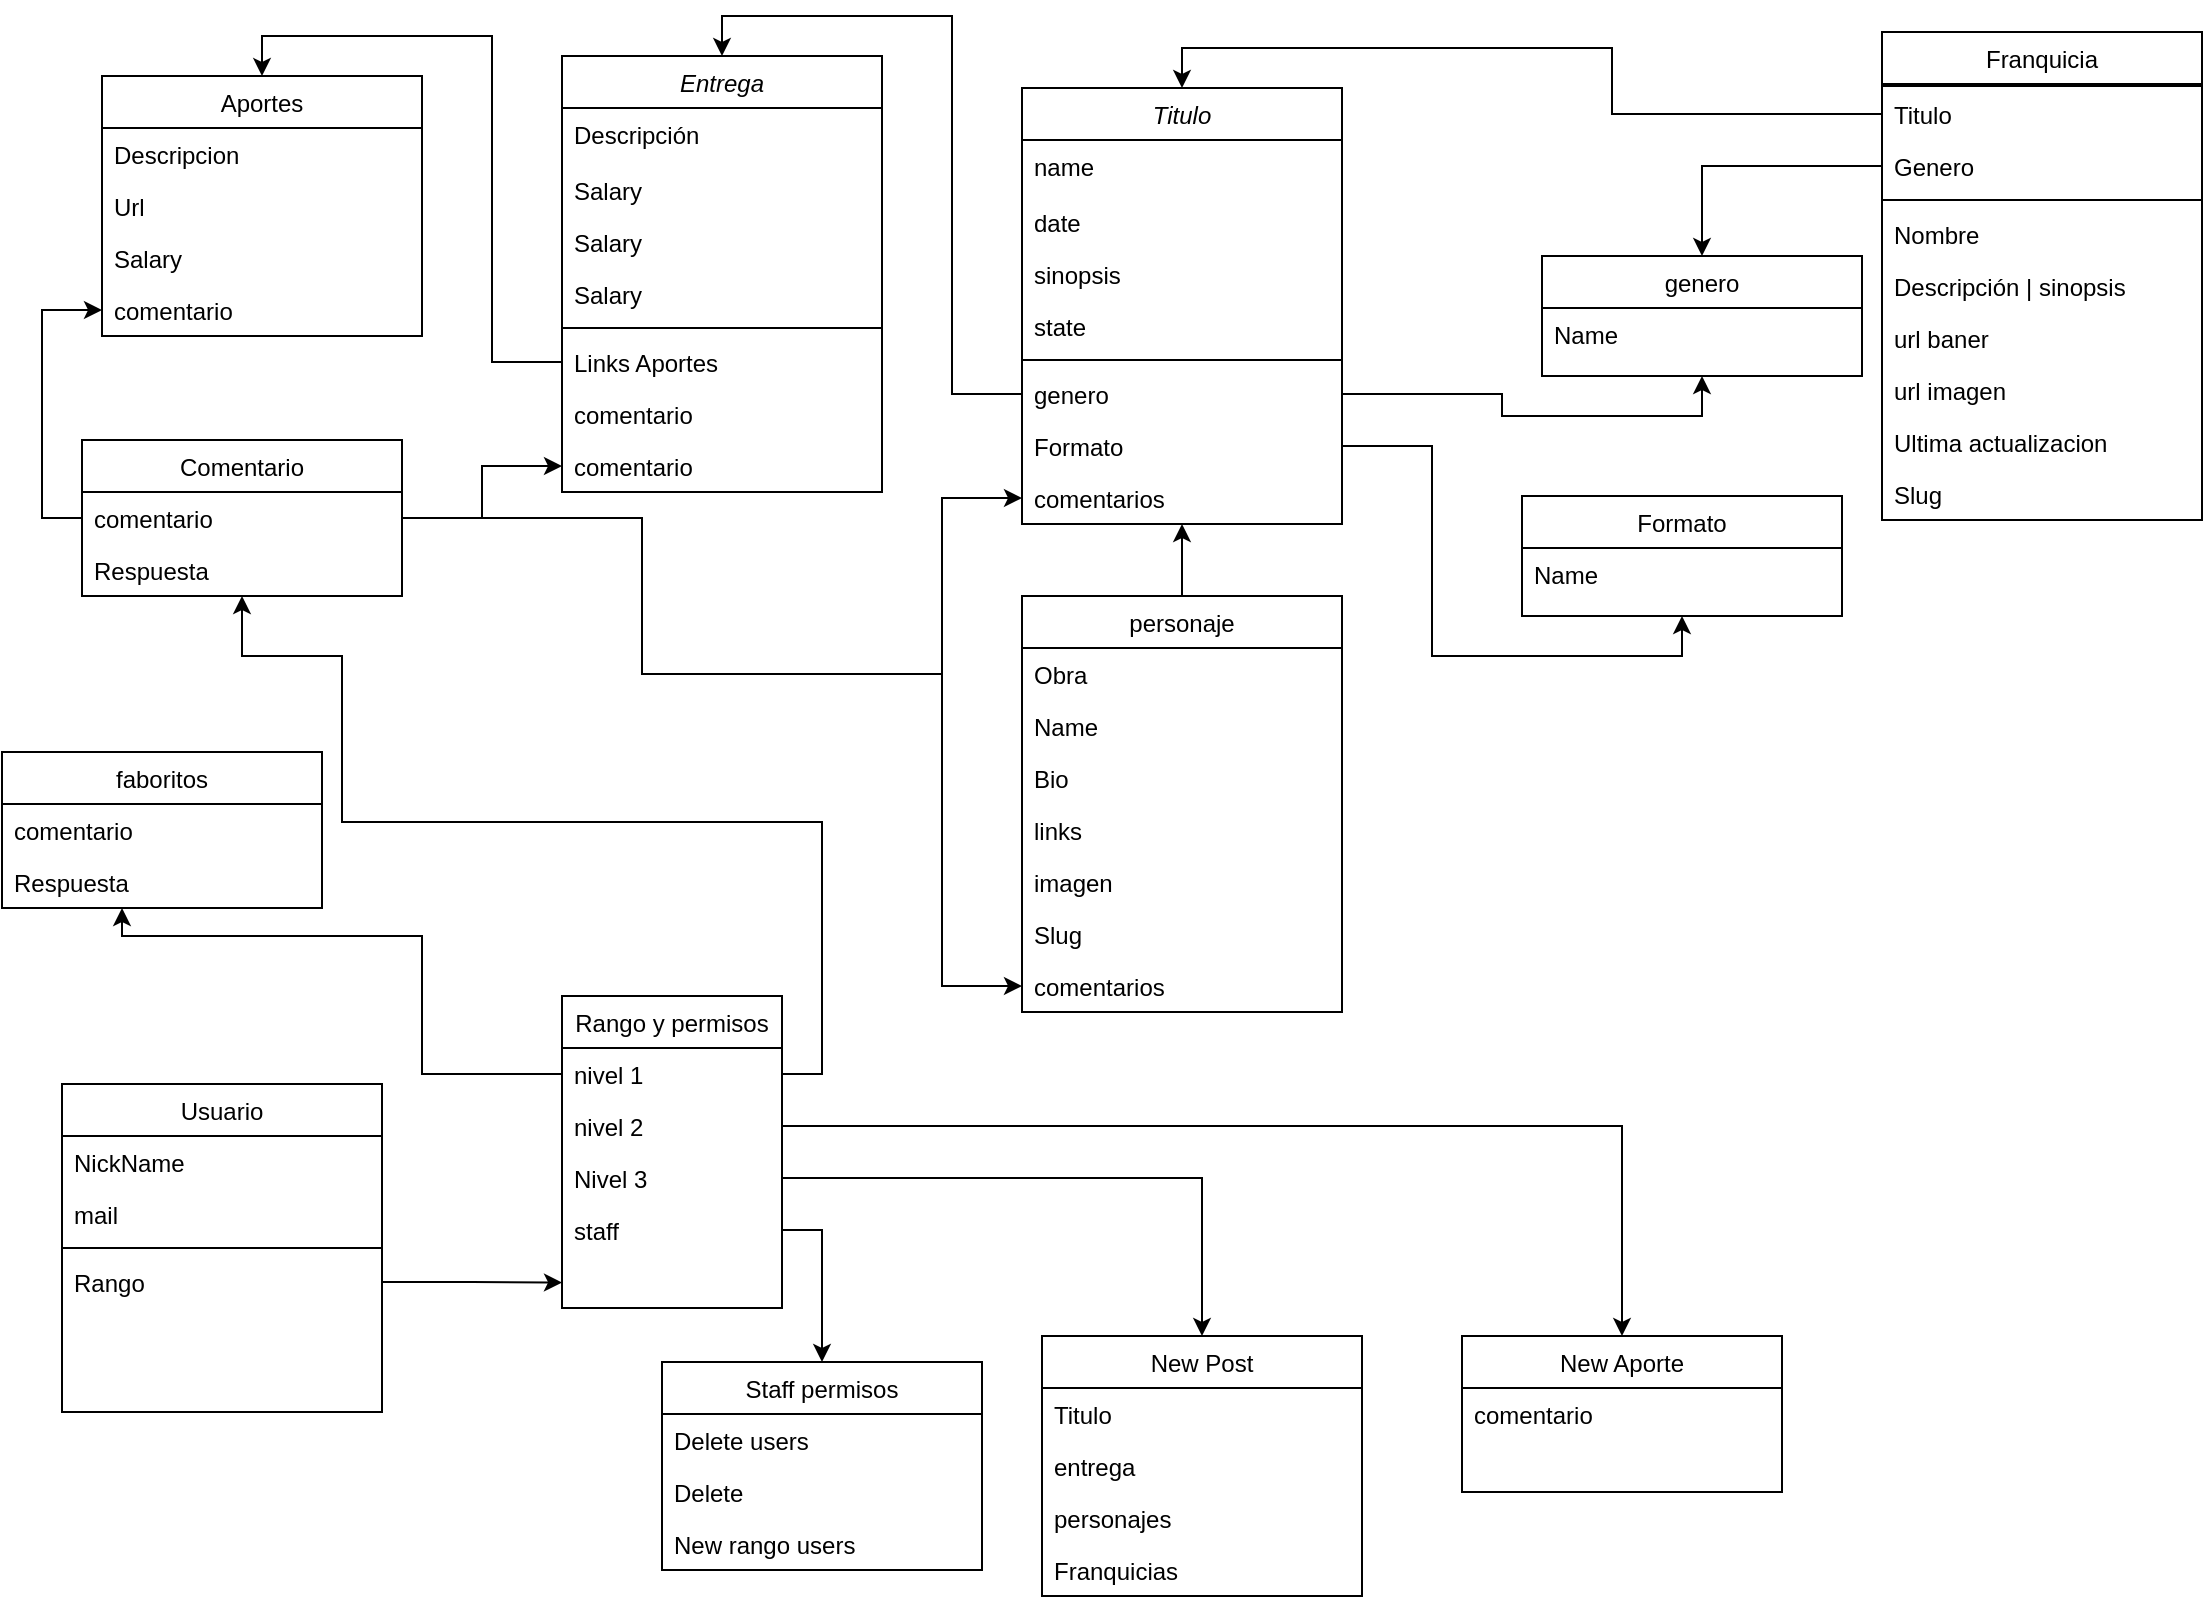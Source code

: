 <mxfile version="16.5.2" type="device"><diagram id="C5RBs43oDa-KdzZeNtuy" name="Page-1"><mxGraphModel dx="1078" dy="608" grid="1" gridSize="10" guides="1" tooltips="1" connect="1" arrows="1" fold="1" page="1" pageScale="1" pageWidth="1169" pageHeight="827" math="0" shadow="0"><root><mxCell id="WIyWlLk6GJQsqaUBKTNV-0"/><mxCell id="WIyWlLk6GJQsqaUBKTNV-1" parent="WIyWlLk6GJQsqaUBKTNV-0"/><mxCell id="zkfFHV4jXpPFQw0GAbJ--0" value="Titulo" style="swimlane;fontStyle=2;align=center;verticalAlign=top;childLayout=stackLayout;horizontal=1;startSize=26;horizontalStack=0;resizeParent=1;resizeLast=0;collapsible=1;marginBottom=0;rounded=0;shadow=0;strokeWidth=1;" parent="WIyWlLk6GJQsqaUBKTNV-1" vertex="1"><mxGeometry x="530" y="56" width="160" height="218" as="geometry"><mxRectangle x="220" y="120" width="160" height="26" as="alternateBounds"/></mxGeometry></mxCell><mxCell id="zkfFHV4jXpPFQw0GAbJ--2" value="name" style="text;align=left;verticalAlign=top;spacingLeft=4;spacingRight=4;overflow=hidden;rotatable=0;points=[[0,0.5],[1,0.5]];portConstraint=eastwest;rounded=0;shadow=0;html=0;" parent="zkfFHV4jXpPFQw0GAbJ--0" vertex="1"><mxGeometry y="26" width="160" height="28" as="geometry"/></mxCell><mxCell id="tJLGKGOYW3BX4jC6bW1V-1" value="date" style="text;align=left;verticalAlign=top;spacingLeft=4;spacingRight=4;overflow=hidden;rotatable=0;points=[[0,0.5],[1,0.5]];portConstraint=eastwest;" vertex="1" parent="zkfFHV4jXpPFQw0GAbJ--0"><mxGeometry y="54" width="160" height="26" as="geometry"/></mxCell><mxCell id="tJLGKGOYW3BX4jC6bW1V-4" value="sinopsis" style="text;align=left;verticalAlign=top;spacingLeft=4;spacingRight=4;overflow=hidden;rotatable=0;points=[[0,0.5],[1,0.5]];portConstraint=eastwest;" vertex="1" parent="zkfFHV4jXpPFQw0GAbJ--0"><mxGeometry y="80" width="160" height="26" as="geometry"/></mxCell><mxCell id="tJLGKGOYW3BX4jC6bW1V-5" value="state" style="text;align=left;verticalAlign=top;spacingLeft=4;spacingRight=4;overflow=hidden;rotatable=0;points=[[0,0.5],[1,0.5]];portConstraint=eastwest;" vertex="1" parent="zkfFHV4jXpPFQw0GAbJ--0"><mxGeometry y="106" width="160" height="26" as="geometry"/></mxCell><mxCell id="zkfFHV4jXpPFQw0GAbJ--4" value="" style="line;html=1;strokeWidth=1;align=left;verticalAlign=middle;spacingTop=-1;spacingLeft=3;spacingRight=3;rotatable=0;labelPosition=right;points=[];portConstraint=eastwest;" parent="zkfFHV4jXpPFQw0GAbJ--0" vertex="1"><mxGeometry y="132" width="160" height="8" as="geometry"/></mxCell><mxCell id="tJLGKGOYW3BX4jC6bW1V-6" value="genero" style="text;align=left;verticalAlign=top;spacingLeft=4;spacingRight=4;overflow=hidden;rotatable=0;points=[[0,0.5],[1,0.5]];portConstraint=eastwest;" vertex="1" parent="zkfFHV4jXpPFQw0GAbJ--0"><mxGeometry y="140" width="160" height="26" as="geometry"/></mxCell><mxCell id="zkfFHV4jXpPFQw0GAbJ--22" value="Formato" style="text;align=left;verticalAlign=top;spacingLeft=4;spacingRight=4;overflow=hidden;rotatable=0;points=[[0,0.5],[1,0.5]];portConstraint=eastwest;rounded=0;shadow=0;html=0;" parent="zkfFHV4jXpPFQw0GAbJ--0" vertex="1"><mxGeometry y="166" width="160" height="26" as="geometry"/></mxCell><mxCell id="tJLGKGOYW3BX4jC6bW1V-65" value="comentarios&#10;" style="text;align=left;verticalAlign=top;spacingLeft=4;spacingRight=4;overflow=hidden;rotatable=0;points=[[0,0.5],[1,0.5]];portConstraint=eastwest;rounded=0;shadow=0;html=0;" vertex="1" parent="zkfFHV4jXpPFQw0GAbJ--0"><mxGeometry y="192" width="160" height="26" as="geometry"/></mxCell><mxCell id="zkfFHV4jXpPFQw0GAbJ--6" value="Usuario" style="swimlane;fontStyle=0;align=center;verticalAlign=top;childLayout=stackLayout;horizontal=1;startSize=26;horizontalStack=0;resizeParent=1;resizeLast=0;collapsible=1;marginBottom=0;rounded=0;shadow=0;strokeWidth=1;" parent="WIyWlLk6GJQsqaUBKTNV-1" vertex="1"><mxGeometry x="50" y="554" width="160" height="164" as="geometry"><mxRectangle x="130" y="380" width="160" height="26" as="alternateBounds"/></mxGeometry></mxCell><mxCell id="zkfFHV4jXpPFQw0GAbJ--8" value="NickName" style="text;align=left;verticalAlign=top;spacingLeft=4;spacingRight=4;overflow=hidden;rotatable=0;points=[[0,0.5],[1,0.5]];portConstraint=eastwest;rounded=0;shadow=0;html=0;" parent="zkfFHV4jXpPFQw0GAbJ--6" vertex="1"><mxGeometry y="26" width="160" height="26" as="geometry"/></mxCell><mxCell id="tJLGKGOYW3BX4jC6bW1V-52" value="mail" style="text;align=left;verticalAlign=top;spacingLeft=4;spacingRight=4;overflow=hidden;rotatable=0;points=[[0,0.5],[1,0.5]];portConstraint=eastwest;rounded=0;shadow=0;html=0;" vertex="1" parent="zkfFHV4jXpPFQw0GAbJ--6"><mxGeometry y="52" width="160" height="26" as="geometry"/></mxCell><mxCell id="zkfFHV4jXpPFQw0GAbJ--9" value="" style="line;html=1;strokeWidth=1;align=left;verticalAlign=middle;spacingTop=-1;spacingLeft=3;spacingRight=3;rotatable=0;labelPosition=right;points=[];portConstraint=eastwest;" parent="zkfFHV4jXpPFQw0GAbJ--6" vertex="1"><mxGeometry y="78" width="160" height="8" as="geometry"/></mxCell><mxCell id="zkfFHV4jXpPFQw0GAbJ--7" value="Rango" style="text;align=left;verticalAlign=top;spacingLeft=4;spacingRight=4;overflow=hidden;rotatable=0;points=[[0,0.5],[1,0.5]];portConstraint=eastwest;" parent="zkfFHV4jXpPFQw0GAbJ--6" vertex="1"><mxGeometry y="86" width="160" height="26" as="geometry"/></mxCell><mxCell id="tJLGKGOYW3BX4jC6bW1V-70" style="edgeStyle=orthogonalEdgeStyle;rounded=0;orthogonalLoop=1;jettySize=auto;html=1;exitX=0.5;exitY=0;exitDx=0;exitDy=0;" edge="1" parent="WIyWlLk6GJQsqaUBKTNV-1" source="zkfFHV4jXpPFQw0GAbJ--13" target="zkfFHV4jXpPFQw0GAbJ--0"><mxGeometry relative="1" as="geometry"/></mxCell><mxCell id="zkfFHV4jXpPFQw0GAbJ--13" value="personaje" style="swimlane;fontStyle=0;align=center;verticalAlign=top;childLayout=stackLayout;horizontal=1;startSize=26;horizontalStack=0;resizeParent=1;resizeLast=0;collapsible=1;marginBottom=0;rounded=0;shadow=0;strokeWidth=1;" parent="WIyWlLk6GJQsqaUBKTNV-1" vertex="1"><mxGeometry x="530" y="310" width="160" height="208" as="geometry"><mxRectangle x="340" y="380" width="170" height="26" as="alternateBounds"/></mxGeometry></mxCell><mxCell id="tJLGKGOYW3BX4jC6bW1V-50" value="Obra" style="text;align=left;verticalAlign=top;spacingLeft=4;spacingRight=4;overflow=hidden;rotatable=0;points=[[0,0.5],[1,0.5]];portConstraint=eastwest;rounded=0;shadow=0;html=0;" vertex="1" parent="zkfFHV4jXpPFQw0GAbJ--13"><mxGeometry y="26" width="160" height="26" as="geometry"/></mxCell><mxCell id="zkfFHV4jXpPFQw0GAbJ--1" value="Name" style="text;align=left;verticalAlign=top;spacingLeft=4;spacingRight=4;overflow=hidden;rotatable=0;points=[[0,0.5],[1,0.5]];portConstraint=eastwest;" parent="zkfFHV4jXpPFQw0GAbJ--13" vertex="1"><mxGeometry y="52" width="160" height="26" as="geometry"/></mxCell><mxCell id="zkfFHV4jXpPFQw0GAbJ--3" value="Bio" style="text;align=left;verticalAlign=top;spacingLeft=4;spacingRight=4;overflow=hidden;rotatable=0;points=[[0,0.5],[1,0.5]];portConstraint=eastwest;rounded=0;shadow=0;html=0;" parent="zkfFHV4jXpPFQw0GAbJ--13" vertex="1"><mxGeometry y="78" width="160" height="26" as="geometry"/></mxCell><mxCell id="tJLGKGOYW3BX4jC6bW1V-39" value="links" style="text;align=left;verticalAlign=top;spacingLeft=4;spacingRight=4;overflow=hidden;rotatable=0;points=[[0,0.5],[1,0.5]];portConstraint=eastwest;" vertex="1" parent="zkfFHV4jXpPFQw0GAbJ--13"><mxGeometry y="104" width="160" height="26" as="geometry"/></mxCell><mxCell id="tJLGKGOYW3BX4jC6bW1V-40" value="imagen" style="text;align=left;verticalAlign=top;spacingLeft=4;spacingRight=4;overflow=hidden;rotatable=0;points=[[0,0.5],[1,0.5]];portConstraint=eastwest;" vertex="1" parent="zkfFHV4jXpPFQw0GAbJ--13"><mxGeometry y="130" width="160" height="26" as="geometry"/></mxCell><mxCell id="tJLGKGOYW3BX4jC6bW1V-41" value="Slug" style="text;align=left;verticalAlign=top;spacingLeft=4;spacingRight=4;overflow=hidden;rotatable=0;points=[[0,0.5],[1,0.5]];portConstraint=eastwest;rounded=0;shadow=0;html=0;" vertex="1" parent="zkfFHV4jXpPFQw0GAbJ--13"><mxGeometry y="156" width="160" height="26" as="geometry"/></mxCell><mxCell id="tJLGKGOYW3BX4jC6bW1V-64" value="comentarios" style="text;align=left;verticalAlign=top;spacingLeft=4;spacingRight=4;overflow=hidden;rotatable=0;points=[[0,0.5],[1,0.5]];portConstraint=eastwest;rounded=0;shadow=0;html=0;" vertex="1" parent="zkfFHV4jXpPFQw0GAbJ--13"><mxGeometry y="182" width="160" height="26" as="geometry"/></mxCell><mxCell id="zkfFHV4jXpPFQw0GAbJ--17" value="Franquicia" style="swimlane;fontStyle=0;align=center;verticalAlign=top;childLayout=stackLayout;horizontal=1;startSize=26;horizontalStack=0;resizeParent=1;resizeLast=0;collapsible=1;marginBottom=0;rounded=0;shadow=0;strokeWidth=1;" parent="WIyWlLk6GJQsqaUBKTNV-1" vertex="1"><mxGeometry x="960" y="28" width="160" height="244" as="geometry"><mxRectangle x="550" y="140" width="160" height="26" as="alternateBounds"/></mxGeometry></mxCell><mxCell id="tJLGKGOYW3BX4jC6bW1V-21" value="" style="line;html=1;strokeWidth=1;align=left;verticalAlign=middle;spacingTop=-1;spacingLeft=3;spacingRight=3;rotatable=0;labelPosition=right;points=[];portConstraint=eastwest;" vertex="1" parent="zkfFHV4jXpPFQw0GAbJ--17"><mxGeometry y="26" width="160" height="2" as="geometry"/></mxCell><mxCell id="zkfFHV4jXpPFQw0GAbJ--24" value="Titulo" style="text;align=left;verticalAlign=top;spacingLeft=4;spacingRight=4;overflow=hidden;rotatable=0;points=[[0,0.5],[1,0.5]];portConstraint=eastwest;" parent="zkfFHV4jXpPFQw0GAbJ--17" vertex="1"><mxGeometry y="28" width="160" height="26" as="geometry"/></mxCell><mxCell id="zkfFHV4jXpPFQw0GAbJ--21" value="Genero    " style="text;align=left;verticalAlign=top;spacingLeft=4;spacingRight=4;overflow=hidden;rotatable=0;points=[[0,0.5],[1,0.5]];portConstraint=eastwest;rounded=0;shadow=0;html=0;" parent="zkfFHV4jXpPFQw0GAbJ--17" vertex="1"><mxGeometry y="54" width="160" height="26" as="geometry"/></mxCell><mxCell id="zkfFHV4jXpPFQw0GAbJ--23" value="" style="line;html=1;strokeWidth=1;align=left;verticalAlign=middle;spacingTop=-1;spacingLeft=3;spacingRight=3;rotatable=0;labelPosition=right;points=[];portConstraint=eastwest;" parent="zkfFHV4jXpPFQw0GAbJ--17" vertex="1"><mxGeometry y="80" width="160" height="8" as="geometry"/></mxCell><mxCell id="zkfFHV4jXpPFQw0GAbJ--18" value="Nombre" style="text;align=left;verticalAlign=top;spacingLeft=4;spacingRight=4;overflow=hidden;rotatable=0;points=[[0,0.5],[1,0.5]];portConstraint=eastwest;" parent="zkfFHV4jXpPFQw0GAbJ--17" vertex="1"><mxGeometry y="88" width="160" height="26" as="geometry"/></mxCell><mxCell id="zkfFHV4jXpPFQw0GAbJ--19" value="Descripción | sinopsis " style="text;align=left;verticalAlign=top;spacingLeft=4;spacingRight=4;overflow=hidden;rotatable=0;points=[[0,0.5],[1,0.5]];portConstraint=eastwest;rounded=0;shadow=0;html=0;" parent="zkfFHV4jXpPFQw0GAbJ--17" vertex="1"><mxGeometry y="114" width="160" height="26" as="geometry"/></mxCell><mxCell id="zkfFHV4jXpPFQw0GAbJ--25" value="url baner" style="text;align=left;verticalAlign=top;spacingLeft=4;spacingRight=4;overflow=hidden;rotatable=0;points=[[0,0.5],[1,0.5]];portConstraint=eastwest;" parent="zkfFHV4jXpPFQw0GAbJ--17" vertex="1"><mxGeometry y="140" width="160" height="26" as="geometry"/></mxCell><mxCell id="tJLGKGOYW3BX4jC6bW1V-7" value="url imagen" style="text;align=left;verticalAlign=top;spacingLeft=4;spacingRight=4;overflow=hidden;rotatable=0;points=[[0,0.5],[1,0.5]];portConstraint=eastwest;rounded=0;shadow=0;html=0;" vertex="1" parent="zkfFHV4jXpPFQw0GAbJ--17"><mxGeometry y="166" width="160" height="26" as="geometry"/></mxCell><mxCell id="tJLGKGOYW3BX4jC6bW1V-8" value="Ultima actualizacion" style="text;align=left;verticalAlign=top;spacingLeft=4;spacingRight=4;overflow=hidden;rotatable=0;points=[[0,0.5],[1,0.5]];portConstraint=eastwest;rounded=0;shadow=0;html=0;" vertex="1" parent="zkfFHV4jXpPFQw0GAbJ--17"><mxGeometry y="192" width="160" height="26" as="geometry"/></mxCell><mxCell id="zkfFHV4jXpPFQw0GAbJ--20" value="Slug" style="text;align=left;verticalAlign=top;spacingLeft=4;spacingRight=4;overflow=hidden;rotatable=0;points=[[0,0.5],[1,0.5]];portConstraint=eastwest;rounded=0;shadow=0;html=0;" parent="zkfFHV4jXpPFQw0GAbJ--17" vertex="1"><mxGeometry y="218" width="160" height="26" as="geometry"/></mxCell><mxCell id="tJLGKGOYW3BX4jC6bW1V-12" value="genero" style="swimlane;fontStyle=0;align=center;verticalAlign=top;childLayout=stackLayout;horizontal=1;startSize=26;horizontalStack=0;resizeParent=1;resizeLast=0;collapsible=1;marginBottom=0;rounded=0;shadow=0;strokeWidth=1;" vertex="1" parent="WIyWlLk6GJQsqaUBKTNV-1"><mxGeometry x="790" y="140" width="160" height="60" as="geometry"><mxRectangle x="340" y="380" width="170" height="26" as="alternateBounds"/></mxGeometry></mxCell><mxCell id="tJLGKGOYW3BX4jC6bW1V-13" value="Name" style="text;align=left;verticalAlign=top;spacingLeft=4;spacingRight=4;overflow=hidden;rotatable=0;points=[[0,0.5],[1,0.5]];portConstraint=eastwest;" vertex="1" parent="tJLGKGOYW3BX4jC6bW1V-12"><mxGeometry y="26" width="160" height="26" as="geometry"/></mxCell><mxCell id="tJLGKGOYW3BX4jC6bW1V-18" value="Formato" style="swimlane;fontStyle=0;align=center;verticalAlign=top;childLayout=stackLayout;horizontal=1;startSize=26;horizontalStack=0;resizeParent=1;resizeLast=0;collapsible=1;marginBottom=0;rounded=0;shadow=0;strokeWidth=1;" vertex="1" parent="WIyWlLk6GJQsqaUBKTNV-1"><mxGeometry x="780" y="260" width="160" height="60" as="geometry"><mxRectangle x="340" y="380" width="170" height="26" as="alternateBounds"/></mxGeometry></mxCell><mxCell id="tJLGKGOYW3BX4jC6bW1V-19" value="Name" style="text;align=left;verticalAlign=top;spacingLeft=4;spacingRight=4;overflow=hidden;rotatable=0;points=[[0,0.5],[1,0.5]];portConstraint=eastwest;" vertex="1" parent="tJLGKGOYW3BX4jC6bW1V-18"><mxGeometry y="26" width="160" height="26" as="geometry"/></mxCell><mxCell id="tJLGKGOYW3BX4jC6bW1V-23" value="Entrega" style="swimlane;fontStyle=2;align=center;verticalAlign=top;childLayout=stackLayout;horizontal=1;startSize=26;horizontalStack=0;resizeParent=1;resizeLast=0;collapsible=1;marginBottom=0;rounded=0;shadow=0;strokeWidth=1;" vertex="1" parent="WIyWlLk6GJQsqaUBKTNV-1"><mxGeometry x="300" y="40" width="160" height="218" as="geometry"><mxRectangle x="220" y="120" width="160" height="26" as="alternateBounds"/></mxGeometry></mxCell><mxCell id="tJLGKGOYW3BX4jC6bW1V-24" value="Descripción" style="text;align=left;verticalAlign=top;spacingLeft=4;spacingRight=4;overflow=hidden;rotatable=0;points=[[0,0.5],[1,0.5]];portConstraint=eastwest;rounded=0;shadow=0;html=0;" vertex="1" parent="tJLGKGOYW3BX4jC6bW1V-23"><mxGeometry y="26" width="160" height="28" as="geometry"/></mxCell><mxCell id="tJLGKGOYW3BX4jC6bW1V-25" value="Salary" style="text;align=left;verticalAlign=top;spacingLeft=4;spacingRight=4;overflow=hidden;rotatable=0;points=[[0,0.5],[1,0.5]];portConstraint=eastwest;" vertex="1" parent="tJLGKGOYW3BX4jC6bW1V-23"><mxGeometry y="54" width="160" height="26" as="geometry"/></mxCell><mxCell id="tJLGKGOYW3BX4jC6bW1V-27" value="Salary" style="text;align=left;verticalAlign=top;spacingLeft=4;spacingRight=4;overflow=hidden;rotatable=0;points=[[0,0.5],[1,0.5]];portConstraint=eastwest;" vertex="1" parent="tJLGKGOYW3BX4jC6bW1V-23"><mxGeometry y="80" width="160" height="26" as="geometry"/></mxCell><mxCell id="tJLGKGOYW3BX4jC6bW1V-26" value="Salary" style="text;align=left;verticalAlign=top;spacingLeft=4;spacingRight=4;overflow=hidden;rotatable=0;points=[[0,0.5],[1,0.5]];portConstraint=eastwest;" vertex="1" parent="tJLGKGOYW3BX4jC6bW1V-23"><mxGeometry y="106" width="160" height="26" as="geometry"/></mxCell><mxCell id="tJLGKGOYW3BX4jC6bW1V-28" value="" style="line;html=1;strokeWidth=1;align=left;verticalAlign=middle;spacingTop=-1;spacingLeft=3;spacingRight=3;rotatable=0;labelPosition=right;points=[];portConstraint=eastwest;" vertex="1" parent="tJLGKGOYW3BX4jC6bW1V-23"><mxGeometry y="132" width="160" height="8" as="geometry"/></mxCell><mxCell id="tJLGKGOYW3BX4jC6bW1V-29" value="Links Aportes&#10;" style="text;align=left;verticalAlign=top;spacingLeft=4;spacingRight=4;overflow=hidden;rotatable=0;points=[[0,0.5],[1,0.5]];portConstraint=eastwest;" vertex="1" parent="tJLGKGOYW3BX4jC6bW1V-23"><mxGeometry y="140" width="160" height="26" as="geometry"/></mxCell><mxCell id="tJLGKGOYW3BX4jC6bW1V-110" value="comentario" style="text;align=left;verticalAlign=top;spacingLeft=4;spacingRight=4;overflow=hidden;rotatable=0;points=[[0,0.5],[1,0.5]];portConstraint=eastwest;" vertex="1" parent="tJLGKGOYW3BX4jC6bW1V-23"><mxGeometry y="166" width="160" height="26" as="geometry"/></mxCell><mxCell id="tJLGKGOYW3BX4jC6bW1V-73" value="comentario" style="text;align=left;verticalAlign=top;spacingLeft=4;spacingRight=4;overflow=hidden;rotatable=0;points=[[0,0.5],[1,0.5]];portConstraint=eastwest;" vertex="1" parent="tJLGKGOYW3BX4jC6bW1V-23"><mxGeometry y="192" width="160" height="26" as="geometry"/></mxCell><mxCell id="tJLGKGOYW3BX4jC6bW1V-31" style="edgeStyle=orthogonalEdgeStyle;rounded=0;orthogonalLoop=1;jettySize=auto;html=1;exitX=0;exitY=0.5;exitDx=0;exitDy=0;entryX=0.5;entryY=0;entryDx=0;entryDy=0;" edge="1" parent="WIyWlLk6GJQsqaUBKTNV-1" source="tJLGKGOYW3BX4jC6bW1V-6" target="tJLGKGOYW3BX4jC6bW1V-23"><mxGeometry relative="1" as="geometry"/></mxCell><mxCell id="tJLGKGOYW3BX4jC6bW1V-32" value="Aportes" style="swimlane;fontStyle=0;align=center;verticalAlign=top;childLayout=stackLayout;horizontal=1;startSize=26;horizontalStack=0;resizeParent=1;resizeLast=0;collapsible=1;marginBottom=0;rounded=0;shadow=0;strokeWidth=1;" vertex="1" parent="WIyWlLk6GJQsqaUBKTNV-1"><mxGeometry x="70" y="50" width="160" height="130" as="geometry"><mxRectangle x="340" y="380" width="170" height="26" as="alternateBounds"/></mxGeometry></mxCell><mxCell id="tJLGKGOYW3BX4jC6bW1V-33" value="Descripcion" style="text;align=left;verticalAlign=top;spacingLeft=4;spacingRight=4;overflow=hidden;rotatable=0;points=[[0,0.5],[1,0.5]];portConstraint=eastwest;" vertex="1" parent="tJLGKGOYW3BX4jC6bW1V-32"><mxGeometry y="26" width="160" height="26" as="geometry"/></mxCell><mxCell id="tJLGKGOYW3BX4jC6bW1V-34" value="Url" style="text;align=left;verticalAlign=top;spacingLeft=4;spacingRight=4;overflow=hidden;rotatable=0;points=[[0,0.5],[1,0.5]];portConstraint=eastwest;rounded=0;shadow=0;html=0;" vertex="1" parent="tJLGKGOYW3BX4jC6bW1V-32"><mxGeometry y="52" width="160" height="26" as="geometry"/></mxCell><mxCell id="tJLGKGOYW3BX4jC6bW1V-35" value="Salary" style="text;align=left;verticalAlign=top;spacingLeft=4;spacingRight=4;overflow=hidden;rotatable=0;points=[[0,0.5],[1,0.5]];portConstraint=eastwest;" vertex="1" parent="tJLGKGOYW3BX4jC6bW1V-32"><mxGeometry y="78" width="160" height="26" as="geometry"/></mxCell><mxCell id="tJLGKGOYW3BX4jC6bW1V-72" value="comentario" style="text;align=left;verticalAlign=top;spacingLeft=4;spacingRight=4;overflow=hidden;rotatable=0;points=[[0,0.5],[1,0.5]];portConstraint=eastwest;" vertex="1" parent="tJLGKGOYW3BX4jC6bW1V-32"><mxGeometry y="104" width="160" height="26" as="geometry"/></mxCell><mxCell id="tJLGKGOYW3BX4jC6bW1V-37" style="edgeStyle=orthogonalEdgeStyle;rounded=0;orthogonalLoop=1;jettySize=auto;html=1;exitX=0;exitY=0.5;exitDx=0;exitDy=0;entryX=0.5;entryY=0;entryDx=0;entryDy=0;" edge="1" parent="WIyWlLk6GJQsqaUBKTNV-1" source="tJLGKGOYW3BX4jC6bW1V-29" target="tJLGKGOYW3BX4jC6bW1V-32"><mxGeometry relative="1" as="geometry"/></mxCell><mxCell id="tJLGKGOYW3BX4jC6bW1V-43" style="edgeStyle=orthogonalEdgeStyle;rounded=0;orthogonalLoop=1;jettySize=auto;html=1;exitX=1;exitY=0.5;exitDx=0;exitDy=0;entryX=0.5;entryY=1;entryDx=0;entryDy=0;" edge="1" parent="WIyWlLk6GJQsqaUBKTNV-1" source="zkfFHV4jXpPFQw0GAbJ--22" target="tJLGKGOYW3BX4jC6bW1V-18"><mxGeometry relative="1" as="geometry"/></mxCell><mxCell id="tJLGKGOYW3BX4jC6bW1V-47" style="edgeStyle=orthogonalEdgeStyle;rounded=0;orthogonalLoop=1;jettySize=auto;html=1;exitX=0;exitY=0.5;exitDx=0;exitDy=0;entryX=0.5;entryY=0;entryDx=0;entryDy=0;" edge="1" parent="WIyWlLk6GJQsqaUBKTNV-1" source="zkfFHV4jXpPFQw0GAbJ--24" target="zkfFHV4jXpPFQw0GAbJ--0"><mxGeometry relative="1" as="geometry"/></mxCell><mxCell id="tJLGKGOYW3BX4jC6bW1V-48" style="edgeStyle=orthogonalEdgeStyle;rounded=0;orthogonalLoop=1;jettySize=auto;html=1;exitX=0;exitY=0.5;exitDx=0;exitDy=0;entryX=0.5;entryY=0;entryDx=0;entryDy=0;" edge="1" parent="WIyWlLk6GJQsqaUBKTNV-1" source="zkfFHV4jXpPFQw0GAbJ--21" target="tJLGKGOYW3BX4jC6bW1V-12"><mxGeometry relative="1" as="geometry"/></mxCell><mxCell id="tJLGKGOYW3BX4jC6bW1V-49" style="edgeStyle=orthogonalEdgeStyle;rounded=0;orthogonalLoop=1;jettySize=auto;html=1;exitX=1;exitY=0.5;exitDx=0;exitDy=0;entryX=0.5;entryY=1;entryDx=0;entryDy=0;" edge="1" parent="WIyWlLk6GJQsqaUBKTNV-1" source="tJLGKGOYW3BX4jC6bW1V-6" target="tJLGKGOYW3BX4jC6bW1V-12"><mxGeometry relative="1" as="geometry"><Array as="points"><mxPoint x="770" y="209"/><mxPoint x="770" y="220"/><mxPoint x="870" y="220"/></Array></mxGeometry></mxCell><mxCell id="tJLGKGOYW3BX4jC6bW1V-54" value="Rango y permisos" style="swimlane;fontStyle=0;align=center;verticalAlign=top;childLayout=stackLayout;horizontal=1;startSize=26;horizontalStack=0;resizeParent=1;resizeLast=0;collapsible=1;marginBottom=0;rounded=0;shadow=0;strokeWidth=1;" vertex="1" parent="WIyWlLk6GJQsqaUBKTNV-1"><mxGeometry x="300" y="510" width="110" height="156" as="geometry"><mxRectangle x="340" y="380" width="170" height="26" as="alternateBounds"/></mxGeometry></mxCell><mxCell id="tJLGKGOYW3BX4jC6bW1V-55" value="nivel 1" style="text;align=left;verticalAlign=top;spacingLeft=4;spacingRight=4;overflow=hidden;rotatable=0;points=[[0,0.5],[1,0.5]];portConstraint=eastwest;rounded=0;shadow=0;html=0;" vertex="1" parent="tJLGKGOYW3BX4jC6bW1V-54"><mxGeometry y="26" width="110" height="26" as="geometry"/></mxCell><mxCell id="tJLGKGOYW3BX4jC6bW1V-56" value="nivel 2" style="text;align=left;verticalAlign=top;spacingLeft=4;spacingRight=4;overflow=hidden;rotatable=0;points=[[0,0.5],[1,0.5]];portConstraint=eastwest;" vertex="1" parent="tJLGKGOYW3BX4jC6bW1V-54"><mxGeometry y="52" width="110" height="26" as="geometry"/></mxCell><mxCell id="tJLGKGOYW3BX4jC6bW1V-60" value="Nivel 3" style="text;align=left;verticalAlign=top;spacingLeft=4;spacingRight=4;overflow=hidden;rotatable=0;points=[[0,0.5],[1,0.5]];portConstraint=eastwest;rounded=0;shadow=0;html=0;" vertex="1" parent="tJLGKGOYW3BX4jC6bW1V-54"><mxGeometry y="78" width="110" height="26" as="geometry"/></mxCell><mxCell id="tJLGKGOYW3BX4jC6bW1V-61" value="staff" style="text;align=left;verticalAlign=top;spacingLeft=4;spacingRight=4;overflow=hidden;rotatable=0;points=[[0,0.5],[1,0.5]];portConstraint=eastwest;rounded=0;shadow=0;html=0;" vertex="1" parent="tJLGKGOYW3BX4jC6bW1V-54"><mxGeometry y="104" width="110" height="26" as="geometry"/></mxCell><mxCell id="tJLGKGOYW3BX4jC6bW1V-62" value="Comentario" style="swimlane;fontStyle=0;align=center;verticalAlign=top;childLayout=stackLayout;horizontal=1;startSize=26;horizontalStack=0;resizeParent=1;resizeLast=0;collapsible=1;marginBottom=0;rounded=0;shadow=0;strokeWidth=1;" vertex="1" parent="WIyWlLk6GJQsqaUBKTNV-1"><mxGeometry x="60" y="232" width="160" height="78" as="geometry"><mxRectangle x="340" y="380" width="170" height="26" as="alternateBounds"/></mxGeometry></mxCell><mxCell id="tJLGKGOYW3BX4jC6bW1V-63" value="comentario" style="text;align=left;verticalAlign=top;spacingLeft=4;spacingRight=4;overflow=hidden;rotatable=0;points=[[0,0.5],[1,0.5]];portConstraint=eastwest;" vertex="1" parent="tJLGKGOYW3BX4jC6bW1V-62"><mxGeometry y="26" width="160" height="26" as="geometry"/></mxCell><mxCell id="tJLGKGOYW3BX4jC6bW1V-75" value="Respuesta" style="text;align=left;verticalAlign=top;spacingLeft=4;spacingRight=4;overflow=hidden;rotatable=0;points=[[0,0.5],[1,0.5]];portConstraint=eastwest;" vertex="1" parent="tJLGKGOYW3BX4jC6bW1V-62"><mxGeometry y="52" width="160" height="26" as="geometry"/></mxCell><mxCell id="tJLGKGOYW3BX4jC6bW1V-69" style="edgeStyle=orthogonalEdgeStyle;rounded=0;orthogonalLoop=1;jettySize=auto;html=1;exitX=1;exitY=0.5;exitDx=0;exitDy=0;entryX=0.5;entryY=1;entryDx=0;entryDy=0;" edge="1" parent="WIyWlLk6GJQsqaUBKTNV-1" source="tJLGKGOYW3BX4jC6bW1V-55" target="tJLGKGOYW3BX4jC6bW1V-62"><mxGeometry relative="1" as="geometry"><Array as="points"><mxPoint x="430" y="549"/><mxPoint x="430" y="423"/><mxPoint x="190" y="423"/><mxPoint x="190" y="340"/><mxPoint x="140" y="340"/></Array></mxGeometry></mxCell><mxCell id="tJLGKGOYW3BX4jC6bW1V-71" style="edgeStyle=orthogonalEdgeStyle;rounded=0;orthogonalLoop=1;jettySize=auto;html=1;exitX=0;exitY=0.5;exitDx=0;exitDy=0;entryX=0;entryY=0.5;entryDx=0;entryDy=0;" edge="1" parent="WIyWlLk6GJQsqaUBKTNV-1" source="tJLGKGOYW3BX4jC6bW1V-63" target="tJLGKGOYW3BX4jC6bW1V-72"><mxGeometry relative="1" as="geometry"><mxPoint x="60" y="200" as="targetPoint"/></mxGeometry></mxCell><mxCell id="tJLGKGOYW3BX4jC6bW1V-76" style="edgeStyle=orthogonalEdgeStyle;rounded=0;orthogonalLoop=1;jettySize=auto;html=1;exitX=1;exitY=0.5;exitDx=0;exitDy=0;entryX=0;entryY=0.5;entryDx=0;entryDy=0;" edge="1" parent="WIyWlLk6GJQsqaUBKTNV-1" source="tJLGKGOYW3BX4jC6bW1V-63" target="tJLGKGOYW3BX4jC6bW1V-73"><mxGeometry relative="1" as="geometry"/></mxCell><mxCell id="tJLGKGOYW3BX4jC6bW1V-77" style="edgeStyle=orthogonalEdgeStyle;rounded=0;orthogonalLoop=1;jettySize=auto;html=1;exitX=1;exitY=0.5;exitDx=0;exitDy=0;entryX=0;entryY=0.5;entryDx=0;entryDy=0;" edge="1" parent="WIyWlLk6GJQsqaUBKTNV-1" source="tJLGKGOYW3BX4jC6bW1V-63" target="tJLGKGOYW3BX4jC6bW1V-65"><mxGeometry relative="1" as="geometry"><Array as="points"><mxPoint x="340" y="271"/><mxPoint x="340" y="349"/><mxPoint x="490" y="349"/><mxPoint x="490" y="261"/></Array></mxGeometry></mxCell><mxCell id="tJLGKGOYW3BX4jC6bW1V-78" style="edgeStyle=orthogonalEdgeStyle;rounded=0;orthogonalLoop=1;jettySize=auto;html=1;exitX=1;exitY=0.5;exitDx=0;exitDy=0;entryX=0;entryY=0.5;entryDx=0;entryDy=0;" edge="1" parent="WIyWlLk6GJQsqaUBKTNV-1" source="tJLGKGOYW3BX4jC6bW1V-63" target="tJLGKGOYW3BX4jC6bW1V-64"><mxGeometry relative="1" as="geometry"><Array as="points"><mxPoint x="340" y="271"/><mxPoint x="340" y="349"/><mxPoint x="490" y="349"/><mxPoint x="490" y="505"/></Array></mxGeometry></mxCell><mxCell id="tJLGKGOYW3BX4jC6bW1V-85" value="New Aporte" style="swimlane;fontStyle=0;align=center;verticalAlign=top;childLayout=stackLayout;horizontal=1;startSize=26;horizontalStack=0;resizeParent=1;resizeLast=0;collapsible=1;marginBottom=0;rounded=0;shadow=0;strokeWidth=1;" vertex="1" parent="WIyWlLk6GJQsqaUBKTNV-1"><mxGeometry x="750" y="680" width="160" height="78" as="geometry"><mxRectangle x="340" y="380" width="170" height="26" as="alternateBounds"/></mxGeometry></mxCell><mxCell id="tJLGKGOYW3BX4jC6bW1V-86" value="comentario" style="text;align=left;verticalAlign=top;spacingLeft=4;spacingRight=4;overflow=hidden;rotatable=0;points=[[0,0.5],[1,0.5]];portConstraint=eastwest;" vertex="1" parent="tJLGKGOYW3BX4jC6bW1V-85"><mxGeometry y="26" width="160" height="26" as="geometry"/></mxCell><mxCell id="tJLGKGOYW3BX4jC6bW1V-88" value="New Post" style="swimlane;fontStyle=0;align=center;verticalAlign=top;childLayout=stackLayout;horizontal=1;startSize=26;horizontalStack=0;resizeParent=1;resizeLast=0;collapsible=1;marginBottom=0;rounded=0;shadow=0;strokeWidth=1;" vertex="1" parent="WIyWlLk6GJQsqaUBKTNV-1"><mxGeometry x="540" y="680" width="160" height="130" as="geometry"><mxRectangle x="340" y="380" width="170" height="26" as="alternateBounds"/></mxGeometry></mxCell><mxCell id="tJLGKGOYW3BX4jC6bW1V-89" value="Titulo" style="text;align=left;verticalAlign=top;spacingLeft=4;spacingRight=4;overflow=hidden;rotatable=0;points=[[0,0.5],[1,0.5]];portConstraint=eastwest;" vertex="1" parent="tJLGKGOYW3BX4jC6bW1V-88"><mxGeometry y="26" width="160" height="26" as="geometry"/></mxCell><mxCell id="tJLGKGOYW3BX4jC6bW1V-90" value="entrega" style="text;align=left;verticalAlign=top;spacingLeft=4;spacingRight=4;overflow=hidden;rotatable=0;points=[[0,0.5],[1,0.5]];portConstraint=eastwest;" vertex="1" parent="tJLGKGOYW3BX4jC6bW1V-88"><mxGeometry y="52" width="160" height="26" as="geometry"/></mxCell><mxCell id="tJLGKGOYW3BX4jC6bW1V-91" value="personajes" style="text;align=left;verticalAlign=top;spacingLeft=4;spacingRight=4;overflow=hidden;rotatable=0;points=[[0,0.5],[1,0.5]];portConstraint=eastwest;" vertex="1" parent="tJLGKGOYW3BX4jC6bW1V-88"><mxGeometry y="78" width="160" height="26" as="geometry"/></mxCell><mxCell id="tJLGKGOYW3BX4jC6bW1V-92" value="Franquicias" style="text;align=left;verticalAlign=top;spacingLeft=4;spacingRight=4;overflow=hidden;rotatable=0;points=[[0,0.5],[1,0.5]];portConstraint=eastwest;" vertex="1" parent="tJLGKGOYW3BX4jC6bW1V-88"><mxGeometry y="104" width="160" height="26" as="geometry"/></mxCell><mxCell id="tJLGKGOYW3BX4jC6bW1V-93" style="edgeStyle=orthogonalEdgeStyle;rounded=0;orthogonalLoop=1;jettySize=auto;html=1;exitX=1;exitY=0.5;exitDx=0;exitDy=0;entryX=0.5;entryY=0;entryDx=0;entryDy=0;" edge="1" parent="WIyWlLk6GJQsqaUBKTNV-1" source="tJLGKGOYW3BX4jC6bW1V-60" target="tJLGKGOYW3BX4jC6bW1V-88"><mxGeometry relative="1" as="geometry"/></mxCell><mxCell id="tJLGKGOYW3BX4jC6bW1V-94" style="edgeStyle=orthogonalEdgeStyle;rounded=0;orthogonalLoop=1;jettySize=auto;html=1;exitX=1;exitY=0.5;exitDx=0;exitDy=0;entryX=0.5;entryY=0;entryDx=0;entryDy=0;" edge="1" parent="WIyWlLk6GJQsqaUBKTNV-1" source="tJLGKGOYW3BX4jC6bW1V-56" target="tJLGKGOYW3BX4jC6bW1V-85"><mxGeometry relative="1" as="geometry"/></mxCell><mxCell id="tJLGKGOYW3BX4jC6bW1V-99" value="Staff permisos" style="swimlane;fontStyle=0;align=center;verticalAlign=top;childLayout=stackLayout;horizontal=1;startSize=26;horizontalStack=0;resizeParent=1;resizeLast=0;collapsible=1;marginBottom=0;rounded=0;shadow=0;strokeWidth=1;" vertex="1" parent="WIyWlLk6GJQsqaUBKTNV-1"><mxGeometry x="350" y="693" width="160" height="104" as="geometry"><mxRectangle x="340" y="380" width="170" height="26" as="alternateBounds"/></mxGeometry></mxCell><mxCell id="tJLGKGOYW3BX4jC6bW1V-100" value="Delete users" style="text;align=left;verticalAlign=top;spacingLeft=4;spacingRight=4;overflow=hidden;rotatable=0;points=[[0,0.5],[1,0.5]];portConstraint=eastwest;" vertex="1" parent="tJLGKGOYW3BX4jC6bW1V-99"><mxGeometry y="26" width="160" height="26" as="geometry"/></mxCell><mxCell id="tJLGKGOYW3BX4jC6bW1V-102" value="Delete " style="text;align=left;verticalAlign=top;spacingLeft=4;spacingRight=4;overflow=hidden;rotatable=0;points=[[0,0.5],[1,0.5]];portConstraint=eastwest;" vertex="1" parent="tJLGKGOYW3BX4jC6bW1V-99"><mxGeometry y="52" width="160" height="26" as="geometry"/></mxCell><mxCell id="tJLGKGOYW3BX4jC6bW1V-109" value="New rango users" style="text;align=left;verticalAlign=top;spacingLeft=4;spacingRight=4;overflow=hidden;rotatable=0;points=[[0,0.5],[1,0.5]];portConstraint=eastwest;" vertex="1" parent="tJLGKGOYW3BX4jC6bW1V-99"><mxGeometry y="78" width="160" height="26" as="geometry"/></mxCell><mxCell id="tJLGKGOYW3BX4jC6bW1V-101" style="edgeStyle=orthogonalEdgeStyle;rounded=0;orthogonalLoop=1;jettySize=auto;html=1;exitX=1;exitY=0.5;exitDx=0;exitDy=0;entryX=0.5;entryY=0;entryDx=0;entryDy=0;" edge="1" parent="WIyWlLk6GJQsqaUBKTNV-1" source="tJLGKGOYW3BX4jC6bW1V-61" target="tJLGKGOYW3BX4jC6bW1V-99"><mxGeometry relative="1" as="geometry"/></mxCell><mxCell id="tJLGKGOYW3BX4jC6bW1V-103" style="edgeStyle=orthogonalEdgeStyle;rounded=0;orthogonalLoop=1;jettySize=auto;html=1;exitX=0;exitY=0.5;exitDx=0;exitDy=0;" edge="1" parent="WIyWlLk6GJQsqaUBKTNV-1" source="tJLGKGOYW3BX4jC6bW1V-55" target="tJLGKGOYW3BX4jC6bW1V-104"><mxGeometry relative="1" as="geometry"><mxPoint x="110" y="500" as="targetPoint"/><Array as="points"><mxPoint x="230" y="549"/><mxPoint x="230" y="480"/><mxPoint x="80" y="480"/></Array></mxGeometry></mxCell><mxCell id="tJLGKGOYW3BX4jC6bW1V-104" value="faboritos" style="swimlane;fontStyle=0;align=center;verticalAlign=top;childLayout=stackLayout;horizontal=1;startSize=26;horizontalStack=0;resizeParent=1;resizeLast=0;collapsible=1;marginBottom=0;rounded=0;shadow=0;strokeWidth=1;" vertex="1" parent="WIyWlLk6GJQsqaUBKTNV-1"><mxGeometry x="20" y="388" width="160" height="78" as="geometry"><mxRectangle x="340" y="380" width="170" height="26" as="alternateBounds"/></mxGeometry></mxCell><mxCell id="tJLGKGOYW3BX4jC6bW1V-105" value="comentario" style="text;align=left;verticalAlign=top;spacingLeft=4;spacingRight=4;overflow=hidden;rotatable=0;points=[[0,0.5],[1,0.5]];portConstraint=eastwest;" vertex="1" parent="tJLGKGOYW3BX4jC6bW1V-104"><mxGeometry y="26" width="160" height="26" as="geometry"/></mxCell><mxCell id="tJLGKGOYW3BX4jC6bW1V-106" value="Respuesta" style="text;align=left;verticalAlign=top;spacingLeft=4;spacingRight=4;overflow=hidden;rotatable=0;points=[[0,0.5],[1,0.5]];portConstraint=eastwest;" vertex="1" parent="tJLGKGOYW3BX4jC6bW1V-104"><mxGeometry y="52" width="160" height="26" as="geometry"/></mxCell><mxCell id="tJLGKGOYW3BX4jC6bW1V-108" style="edgeStyle=orthogonalEdgeStyle;rounded=0;orthogonalLoop=1;jettySize=auto;html=1;exitX=1;exitY=0.5;exitDx=0;exitDy=0;" edge="1" parent="WIyWlLk6GJQsqaUBKTNV-1" source="zkfFHV4jXpPFQw0GAbJ--7"><mxGeometry relative="1" as="geometry"><mxPoint x="300" y="653.25" as="targetPoint"/></mxGeometry></mxCell></root></mxGraphModel></diagram></mxfile>